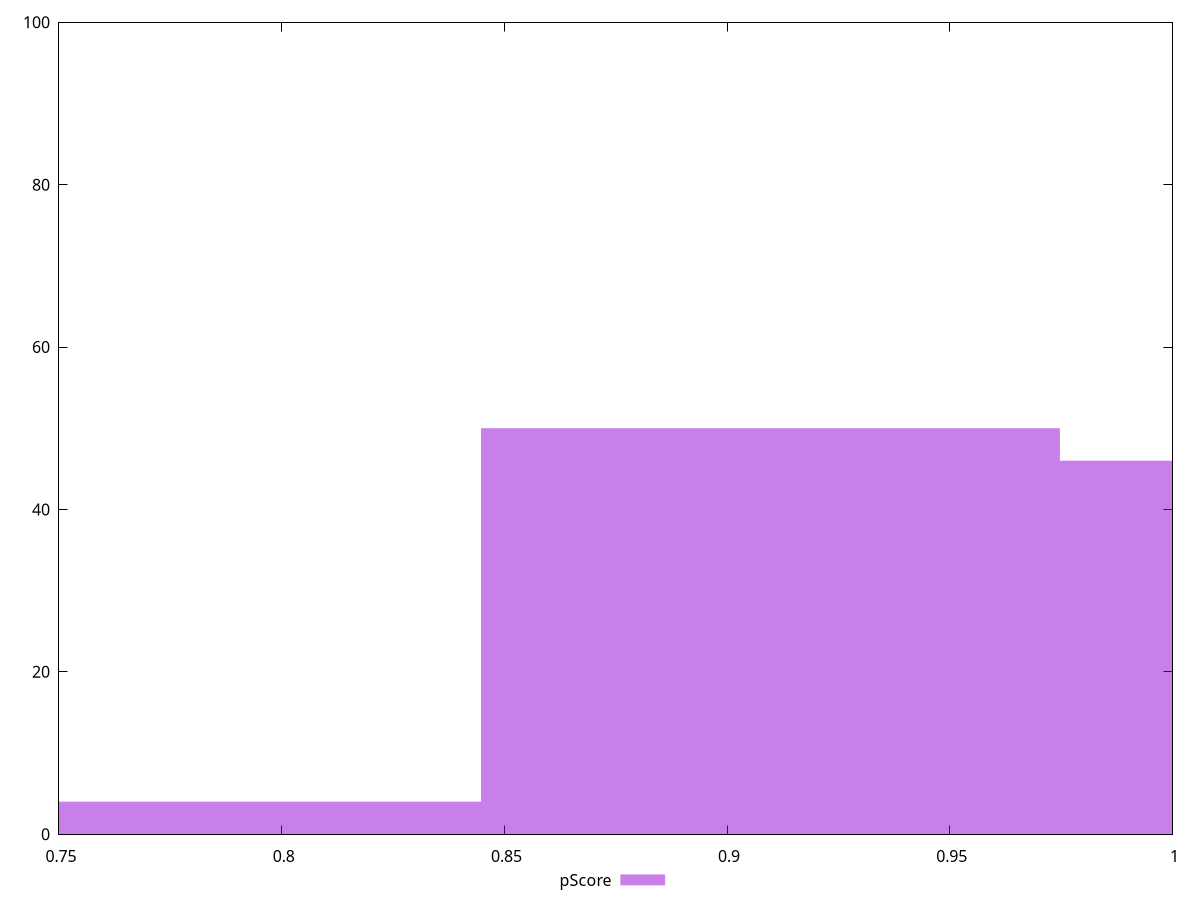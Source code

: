 reset

$pScore <<EOF
0.90973603481239 50
1.0396983254998742 46
0.7797737441249056 4
EOF

set key outside below
set boxwidth 0.12996229068748427
set xrange [0.75:1]
set yrange [0:100]
set trange [0:100]
set style fill transparent solid 0.5 noborder
set terminal svg size 640, 490 enhanced background rgb 'white'
set output "reprap/unminified-css/samples/pages+cached+noexternal+nomedia/pScore/histogram.svg"

plot $pScore title "pScore" with boxes

reset
